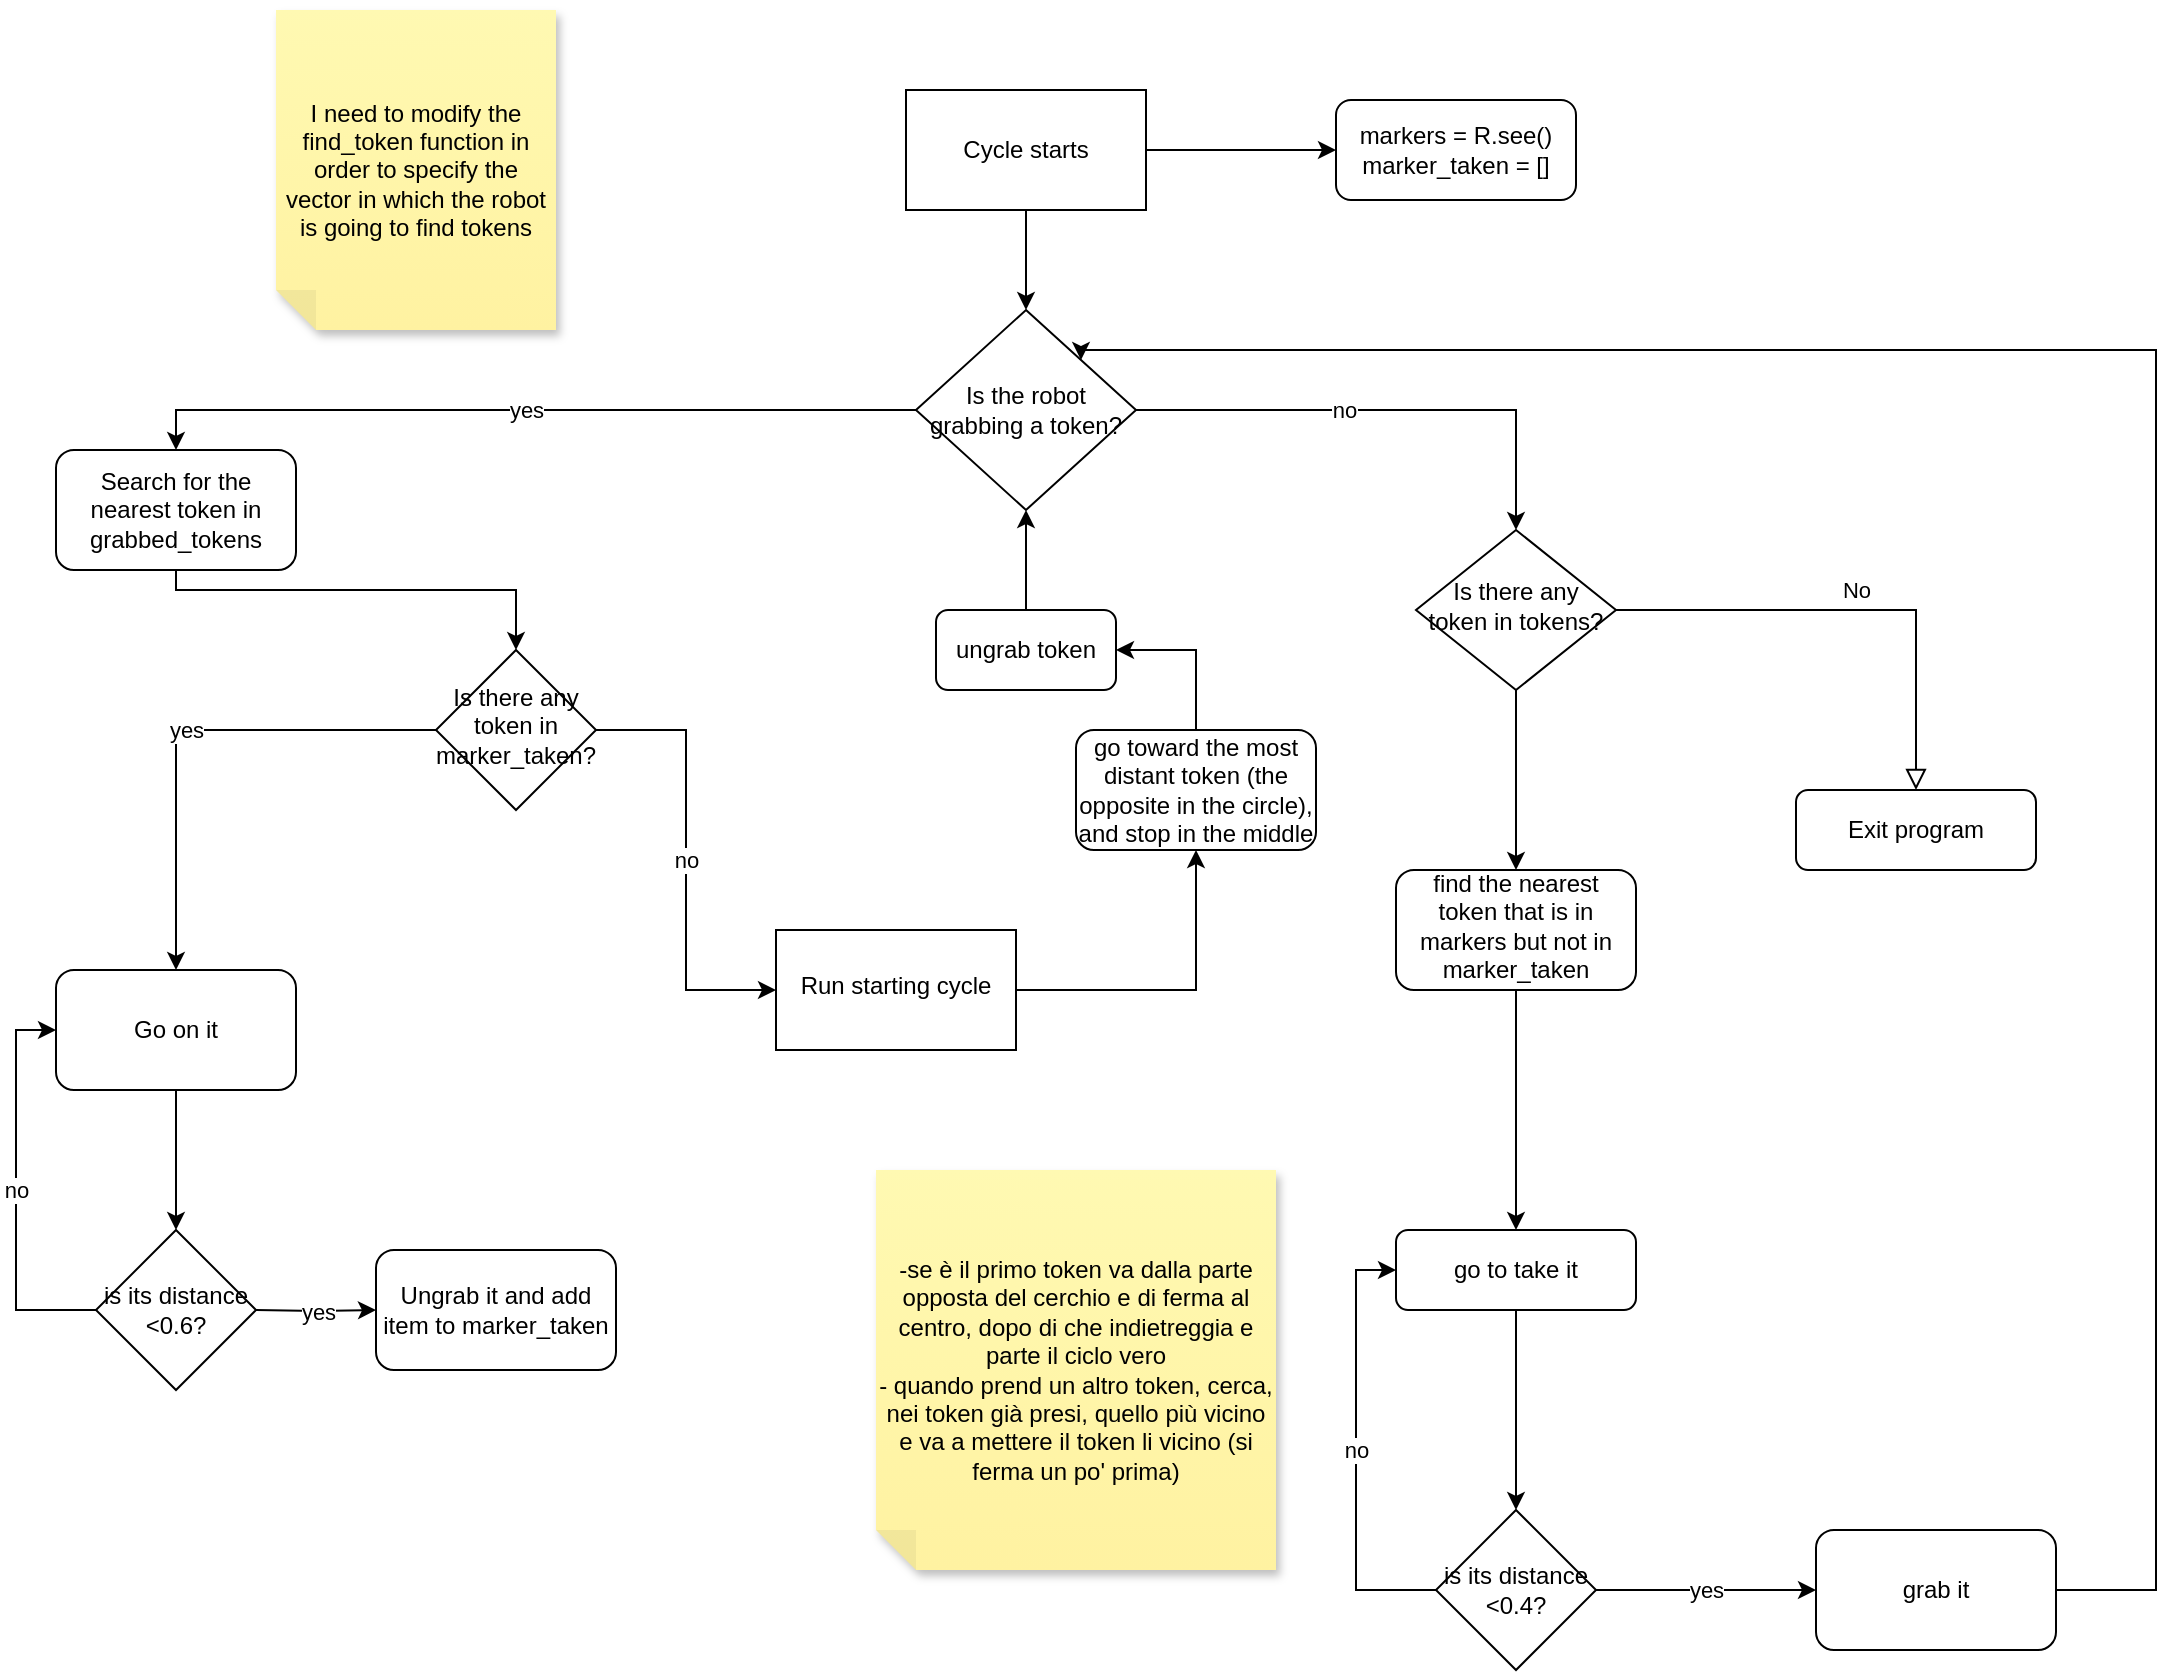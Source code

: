 <mxfile version="22.0.8" type="github">
  <diagram id="C5RBs43oDa-KdzZeNtuy" name="Page-1">
    <mxGraphModel dx="1352" dy="766" grid="1" gridSize="10" guides="1" tooltips="1" connect="1" arrows="1" fold="1" page="1" pageScale="1" pageWidth="827" pageHeight="1169" math="0" shadow="0">
      <root>
        <mxCell id="WIyWlLk6GJQsqaUBKTNV-0" />
        <mxCell id="WIyWlLk6GJQsqaUBKTNV-1" parent="WIyWlLk6GJQsqaUBKTNV-0" />
        <mxCell id="WIyWlLk6GJQsqaUBKTNV-3" value="&lt;div&gt;markers = R.see()&lt;/div&gt;&lt;div&gt;marker_taken = []&lt;br&gt;&lt;/div&gt;" style="rounded=1;whiteSpace=wrap;html=1;fontSize=12;glass=0;strokeWidth=1;shadow=0;" parent="WIyWlLk6GJQsqaUBKTNV-1" vertex="1">
          <mxGeometry x="710" y="55" width="120" height="50" as="geometry" />
        </mxCell>
        <mxCell id="WIyWlLk6GJQsqaUBKTNV-5" value="No" style="edgeStyle=orthogonalEdgeStyle;rounded=0;html=1;jettySize=auto;orthogonalLoop=1;fontSize=11;endArrow=block;endFill=0;endSize=8;strokeWidth=1;shadow=0;labelBackgroundColor=none;" parent="WIyWlLk6GJQsqaUBKTNV-1" source="WIyWlLk6GJQsqaUBKTNV-6" target="WIyWlLk6GJQsqaUBKTNV-7" edge="1">
          <mxGeometry y="10" relative="1" as="geometry">
            <mxPoint as="offset" />
          </mxGeometry>
        </mxCell>
        <mxCell id="lIqA0gHBdLy89TZlDavp-9" style="edgeStyle=orthogonalEdgeStyle;rounded=0;orthogonalLoop=1;jettySize=auto;html=1;entryX=0.5;entryY=0;entryDx=0;entryDy=0;" edge="1" parent="WIyWlLk6GJQsqaUBKTNV-1" source="WIyWlLk6GJQsqaUBKTNV-6" target="vHtTvjR8Igylle6YmEUF-44">
          <mxGeometry relative="1" as="geometry" />
        </mxCell>
        <mxCell id="WIyWlLk6GJQsqaUBKTNV-6" value="Is there any token in tokens?" style="rhombus;whiteSpace=wrap;html=1;shadow=0;fontFamily=Helvetica;fontSize=12;align=center;strokeWidth=1;spacing=6;spacingTop=-4;" parent="WIyWlLk6GJQsqaUBKTNV-1" vertex="1">
          <mxGeometry x="750" y="270" width="100" height="80" as="geometry" />
        </mxCell>
        <mxCell id="WIyWlLk6GJQsqaUBKTNV-7" value="Exit program" style="rounded=1;whiteSpace=wrap;html=1;fontSize=12;glass=0;strokeWidth=1;shadow=0;" parent="WIyWlLk6GJQsqaUBKTNV-1" vertex="1">
          <mxGeometry x="940" y="400" width="120" height="40" as="geometry" />
        </mxCell>
        <mxCell id="vHtTvjR8Igylle6YmEUF-21" value="" style="edgeStyle=orthogonalEdgeStyle;rounded=0;orthogonalLoop=1;jettySize=auto;html=1;" parent="WIyWlLk6GJQsqaUBKTNV-1" source="WIyWlLk6GJQsqaUBKTNV-11" edge="1">
          <mxGeometry relative="1" as="geometry">
            <mxPoint x="800" y="760" as="targetPoint" />
          </mxGeometry>
        </mxCell>
        <mxCell id="WIyWlLk6GJQsqaUBKTNV-11" value="go to take it" style="rounded=1;whiteSpace=wrap;html=1;fontSize=12;glass=0;strokeWidth=1;shadow=0;" parent="WIyWlLk6GJQsqaUBKTNV-1" vertex="1">
          <mxGeometry x="740" y="620" width="120" height="40" as="geometry" />
        </mxCell>
        <mxCell id="vHtTvjR8Igylle6YmEUF-16" value="" style="edgeStyle=orthogonalEdgeStyle;rounded=0;orthogonalLoop=1;jettySize=auto;html=1;" parent="WIyWlLk6GJQsqaUBKTNV-1" source="vHtTvjR8Igylle6YmEUF-0" target="vHtTvjR8Igylle6YmEUF-1" edge="1">
          <mxGeometry relative="1" as="geometry" />
        </mxCell>
        <mxCell id="vHtTvjR8Igylle6YmEUF-19" value="" style="edgeStyle=orthogonalEdgeStyle;rounded=0;orthogonalLoop=1;jettySize=auto;html=1;" parent="WIyWlLk6GJQsqaUBKTNV-1" source="vHtTvjR8Igylle6YmEUF-0" target="WIyWlLk6GJQsqaUBKTNV-3" edge="1">
          <mxGeometry relative="1" as="geometry" />
        </mxCell>
        <mxCell id="vHtTvjR8Igylle6YmEUF-0" value="Cycle starts" style="rounded=0;whiteSpace=wrap;html=1;" parent="WIyWlLk6GJQsqaUBKTNV-1" vertex="1">
          <mxGeometry x="495" y="50" width="120" height="60" as="geometry" />
        </mxCell>
        <mxCell id="lIqA0gHBdLy89TZlDavp-0" value="yes" style="edgeStyle=orthogonalEdgeStyle;rounded=0;orthogonalLoop=1;jettySize=auto;html=1;entryX=0.5;entryY=0;entryDx=0;entryDy=0;" edge="1" parent="WIyWlLk6GJQsqaUBKTNV-1" source="vHtTvjR8Igylle6YmEUF-1" target="vHtTvjR8Igylle6YmEUF-26">
          <mxGeometry relative="1" as="geometry" />
        </mxCell>
        <mxCell id="vHtTvjR8Igylle6YmEUF-1" value="Is the robot grabbing a token?" style="rhombus;whiteSpace=wrap;html=1;" parent="WIyWlLk6GJQsqaUBKTNV-1" vertex="1">
          <mxGeometry x="500" y="160" width="110" height="100" as="geometry" />
        </mxCell>
        <mxCell id="vHtTvjR8Igylle6YmEUF-4" value="no" style="endArrow=classic;html=1;rounded=0;entryX=0.5;entryY=0;entryDx=0;entryDy=0;" parent="WIyWlLk6GJQsqaUBKTNV-1" target="WIyWlLk6GJQsqaUBKTNV-6" edge="1">
          <mxGeometry x="-0.167" width="50" height="50" relative="1" as="geometry">
            <mxPoint x="610.0" y="210" as="sourcePoint" />
            <mxPoint x="830.0" y="410" as="targetPoint" />
            <Array as="points">
              <mxPoint x="800" y="210" />
            </Array>
            <mxPoint as="offset" />
          </mxGeometry>
        </mxCell>
        <mxCell id="vHtTvjR8Igylle6YmEUF-17" value="&lt;div&gt;-se è il primo token va dalla parte opposta del cerchio e di ferma al centro, dopo di che indietreggia e parte il ciclo vero&lt;/div&gt;&lt;div&gt;- quando prend un altro token, cerca, nei token già presi, quello più vicino e va a mettere il token li vicino (si ferma un po&#39; prima)&lt;br&gt;&lt;/div&gt;" style="shape=note;whiteSpace=wrap;html=1;backgroundOutline=1;fontColor=#000000;darkOpacity=0.05;fillColor=#FFF9B2;strokeColor=none;fillStyle=solid;direction=west;gradientDirection=north;gradientColor=#FFF2A1;shadow=1;size=20;pointerEvents=1;" parent="WIyWlLk6GJQsqaUBKTNV-1" vertex="1">
          <mxGeometry x="480" y="590" width="200" height="200" as="geometry" />
        </mxCell>
        <mxCell id="lIqA0gHBdLy89TZlDavp-1" style="edgeStyle=orthogonalEdgeStyle;rounded=0;orthogonalLoop=1;jettySize=auto;html=1;entryX=0.5;entryY=0;entryDx=0;entryDy=0;" edge="1" parent="WIyWlLk6GJQsqaUBKTNV-1" source="vHtTvjR8Igylle6YmEUF-26" target="vHtTvjR8Igylle6YmEUF-27">
          <mxGeometry relative="1" as="geometry">
            <Array as="points">
              <mxPoint x="130" y="300" />
              <mxPoint x="300" y="300" />
            </Array>
          </mxGeometry>
        </mxCell>
        <mxCell id="vHtTvjR8Igylle6YmEUF-26" value="Search for the nearest token in grabbed_tokens" style="rounded=1;whiteSpace=wrap;html=1;" parent="WIyWlLk6GJQsqaUBKTNV-1" vertex="1">
          <mxGeometry x="70" y="230" width="120" height="60" as="geometry" />
        </mxCell>
        <mxCell id="lIqA0gHBdLy89TZlDavp-2" value="no" style="edgeStyle=orthogonalEdgeStyle;rounded=0;orthogonalLoop=1;jettySize=auto;html=1;entryX=0;entryY=0.5;entryDx=0;entryDy=0;" edge="1" parent="WIyWlLk6GJQsqaUBKTNV-1" source="vHtTvjR8Igylle6YmEUF-27" target="vHtTvjR8Igylle6YmEUF-30">
          <mxGeometry relative="1" as="geometry" />
        </mxCell>
        <mxCell id="lIqA0gHBdLy89TZlDavp-3" value="yes" style="edgeStyle=orthogonalEdgeStyle;rounded=0;orthogonalLoop=1;jettySize=auto;html=1;entryX=0.5;entryY=0;entryDx=0;entryDy=0;" edge="1" parent="WIyWlLk6GJQsqaUBKTNV-1" source="vHtTvjR8Igylle6YmEUF-27" target="vHtTvjR8Igylle6YmEUF-37">
          <mxGeometry relative="1" as="geometry" />
        </mxCell>
        <mxCell id="vHtTvjR8Igylle6YmEUF-27" value="Is there any token in marker_taken?" style="rhombus;whiteSpace=wrap;html=1;shadow=0;strokeWidth=1;spacing=6;spacingTop=-4;" parent="WIyWlLk6GJQsqaUBKTNV-1" vertex="1">
          <mxGeometry x="260" y="330" width="80" height="80" as="geometry" />
        </mxCell>
        <mxCell id="lIqA0gHBdLy89TZlDavp-5" style="edgeStyle=orthogonalEdgeStyle;rounded=0;orthogonalLoop=1;jettySize=auto;html=1;entryX=0.5;entryY=1;entryDx=0;entryDy=0;" edge="1" parent="WIyWlLk6GJQsqaUBKTNV-1" source="vHtTvjR8Igylle6YmEUF-30" target="lIqA0gHBdLy89TZlDavp-4">
          <mxGeometry relative="1" as="geometry" />
        </mxCell>
        <mxCell id="vHtTvjR8Igylle6YmEUF-30" value="Run starting cycle" style="whiteSpace=wrap;html=1;shadow=0;strokeWidth=1;spacing=6;spacingTop=-4;" parent="WIyWlLk6GJQsqaUBKTNV-1" vertex="1">
          <mxGeometry x="430" y="470" width="120" height="60" as="geometry" />
        </mxCell>
        <mxCell id="vHtTvjR8Igylle6YmEUF-36" value="I need to modify the find_token function in order to specify the vector in which the robot is going to find tokens" style="shape=note;whiteSpace=wrap;html=1;backgroundOutline=1;fontColor=#000000;darkOpacity=0.05;fillColor=#FFF9B2;strokeColor=none;fillStyle=solid;direction=west;gradientDirection=north;gradientColor=#FFF2A1;shadow=1;size=20;pointerEvents=1;" parent="WIyWlLk6GJQsqaUBKTNV-1" vertex="1">
          <mxGeometry x="180" y="10" width="140" height="160" as="geometry" />
        </mxCell>
        <mxCell id="vHtTvjR8Igylle6YmEUF-40" value="" style="edgeStyle=orthogonalEdgeStyle;rounded=0;orthogonalLoop=1;jettySize=auto;html=1;" parent="WIyWlLk6GJQsqaUBKTNV-1" source="vHtTvjR8Igylle6YmEUF-37" edge="1">
          <mxGeometry relative="1" as="geometry">
            <mxPoint x="130" y="620" as="targetPoint" />
          </mxGeometry>
        </mxCell>
        <mxCell id="vHtTvjR8Igylle6YmEUF-37" value="Go on it" style="whiteSpace=wrap;html=1;rounded=1;" parent="WIyWlLk6GJQsqaUBKTNV-1" vertex="1">
          <mxGeometry x="70" y="490" width="120" height="60" as="geometry" />
        </mxCell>
        <mxCell id="vHtTvjR8Igylle6YmEUF-42" value="yes" style="edgeStyle=orthogonalEdgeStyle;rounded=0;orthogonalLoop=1;jettySize=auto;html=1;" parent="WIyWlLk6GJQsqaUBKTNV-1" target="vHtTvjR8Igylle6YmEUF-41" edge="1">
          <mxGeometry relative="1" as="geometry">
            <mxPoint x="170" y="660" as="sourcePoint" />
          </mxGeometry>
        </mxCell>
        <mxCell id="vHtTvjR8Igylle6YmEUF-43" value="no" style="edgeStyle=orthogonalEdgeStyle;rounded=0;orthogonalLoop=1;jettySize=auto;html=1;entryX=0;entryY=0.5;entryDx=0;entryDy=0;" parent="WIyWlLk6GJQsqaUBKTNV-1" target="vHtTvjR8Igylle6YmEUF-37" edge="1">
          <mxGeometry relative="1" as="geometry">
            <Array as="points">
              <mxPoint x="50" y="660" />
              <mxPoint x="50" y="520" />
            </Array>
            <mxPoint x="90" y="660" as="sourcePoint" />
          </mxGeometry>
        </mxCell>
        <mxCell id="vHtTvjR8Igylle6YmEUF-41" value="Ungrab it and add item to marker_taken" style="whiteSpace=wrap;html=1;rounded=1;" parent="WIyWlLk6GJQsqaUBKTNV-1" vertex="1">
          <mxGeometry x="230" y="630" width="120" height="60" as="geometry" />
        </mxCell>
        <mxCell id="vHtTvjR8Igylle6YmEUF-46" value="" style="edgeStyle=orthogonalEdgeStyle;rounded=0;orthogonalLoop=1;jettySize=auto;html=1;" parent="WIyWlLk6GJQsqaUBKTNV-1" source="vHtTvjR8Igylle6YmEUF-44" edge="1">
          <mxGeometry relative="1" as="geometry">
            <mxPoint x="800" y="620" as="targetPoint" />
          </mxGeometry>
        </mxCell>
        <mxCell id="vHtTvjR8Igylle6YmEUF-44" value="find the nearest token that is in markers but not in marker_taken " style="rounded=1;whiteSpace=wrap;html=1;shadow=0;strokeWidth=1;spacing=6;spacingTop=-4;" parent="WIyWlLk6GJQsqaUBKTNV-1" vertex="1">
          <mxGeometry x="740" y="440" width="120" height="60" as="geometry" />
        </mxCell>
        <mxCell id="lIqA0gHBdLy89TZlDavp-7" style="edgeStyle=orthogonalEdgeStyle;rounded=0;orthogonalLoop=1;jettySize=auto;html=1;entryX=1;entryY=0.5;entryDx=0;entryDy=0;" edge="1" parent="WIyWlLk6GJQsqaUBKTNV-1" source="lIqA0gHBdLy89TZlDavp-4" target="lIqA0gHBdLy89TZlDavp-6">
          <mxGeometry relative="1" as="geometry" />
        </mxCell>
        <mxCell id="lIqA0gHBdLy89TZlDavp-4" value="go toward the most distant token (the opposite in the circle), and stop in the middle" style="rounded=1;whiteSpace=wrap;html=1;" vertex="1" parent="WIyWlLk6GJQsqaUBKTNV-1">
          <mxGeometry x="580" y="370" width="120" height="60" as="geometry" />
        </mxCell>
        <mxCell id="lIqA0gHBdLy89TZlDavp-8" style="edgeStyle=orthogonalEdgeStyle;rounded=0;orthogonalLoop=1;jettySize=auto;html=1;exitX=0.5;exitY=0;exitDx=0;exitDy=0;entryX=0.5;entryY=1;entryDx=0;entryDy=0;" edge="1" parent="WIyWlLk6GJQsqaUBKTNV-1" source="lIqA0gHBdLy89TZlDavp-6" target="vHtTvjR8Igylle6YmEUF-1">
          <mxGeometry relative="1" as="geometry" />
        </mxCell>
        <mxCell id="lIqA0gHBdLy89TZlDavp-6" value="ungrab token" style="rounded=1;whiteSpace=wrap;html=1;" vertex="1" parent="WIyWlLk6GJQsqaUBKTNV-1">
          <mxGeometry x="510" y="310" width="90" height="40" as="geometry" />
        </mxCell>
        <mxCell id="lIqA0gHBdLy89TZlDavp-11" value="is its distance &amp;lt;0.6?" style="rhombus;whiteSpace=wrap;html=1;" vertex="1" parent="WIyWlLk6GJQsqaUBKTNV-1">
          <mxGeometry x="90" y="620" width="80" height="80" as="geometry" />
        </mxCell>
        <mxCell id="lIqA0gHBdLy89TZlDavp-15" value="no" style="edgeStyle=orthogonalEdgeStyle;rounded=0;orthogonalLoop=1;jettySize=auto;html=1;entryX=0;entryY=0.5;entryDx=0;entryDy=0;" edge="1" parent="WIyWlLk6GJQsqaUBKTNV-1" source="lIqA0gHBdLy89TZlDavp-13" target="WIyWlLk6GJQsqaUBKTNV-11">
          <mxGeometry relative="1" as="geometry">
            <Array as="points">
              <mxPoint x="720" y="800" />
              <mxPoint x="720" y="640" />
            </Array>
          </mxGeometry>
        </mxCell>
        <mxCell id="lIqA0gHBdLy89TZlDavp-18" value="yes" style="edgeStyle=orthogonalEdgeStyle;rounded=0;orthogonalLoop=1;jettySize=auto;html=1;" edge="1" parent="WIyWlLk6GJQsqaUBKTNV-1" source="lIqA0gHBdLy89TZlDavp-13" target="lIqA0gHBdLy89TZlDavp-17">
          <mxGeometry relative="1" as="geometry" />
        </mxCell>
        <mxCell id="lIqA0gHBdLy89TZlDavp-13" value="is its distance &amp;lt;0.4?" style="rhombus;whiteSpace=wrap;html=1;" vertex="1" parent="WIyWlLk6GJQsqaUBKTNV-1">
          <mxGeometry x="760" y="760" width="80" height="80" as="geometry" />
        </mxCell>
        <mxCell id="lIqA0gHBdLy89TZlDavp-19" style="edgeStyle=orthogonalEdgeStyle;rounded=0;orthogonalLoop=1;jettySize=auto;html=1;entryX=1;entryY=0;entryDx=0;entryDy=0;" edge="1" parent="WIyWlLk6GJQsqaUBKTNV-1" source="lIqA0gHBdLy89TZlDavp-17" target="vHtTvjR8Igylle6YmEUF-1">
          <mxGeometry relative="1" as="geometry">
            <Array as="points">
              <mxPoint x="1120" y="800" />
              <mxPoint x="1120" y="180" />
              <mxPoint x="583" y="180" />
            </Array>
          </mxGeometry>
        </mxCell>
        <mxCell id="lIqA0gHBdLy89TZlDavp-17" value="grab it" style="rounded=1;whiteSpace=wrap;html=1;" vertex="1" parent="WIyWlLk6GJQsqaUBKTNV-1">
          <mxGeometry x="950" y="770" width="120" height="60" as="geometry" />
        </mxCell>
      </root>
    </mxGraphModel>
  </diagram>
</mxfile>

